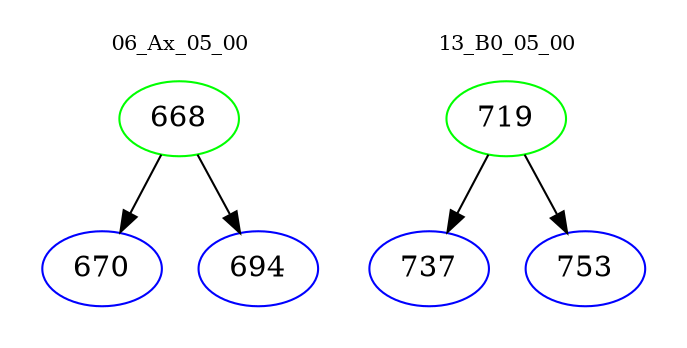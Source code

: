 digraph{
subgraph cluster_0 {
color = white
label = "06_Ax_05_00";
fontsize=10;
T0_668 [label="668", color="green"]
T0_668 -> T0_670 [color="black"]
T0_670 [label="670", color="blue"]
T0_668 -> T0_694 [color="black"]
T0_694 [label="694", color="blue"]
}
subgraph cluster_1 {
color = white
label = "13_B0_05_00";
fontsize=10;
T1_719 [label="719", color="green"]
T1_719 -> T1_737 [color="black"]
T1_737 [label="737", color="blue"]
T1_719 -> T1_753 [color="black"]
T1_753 [label="753", color="blue"]
}
}
